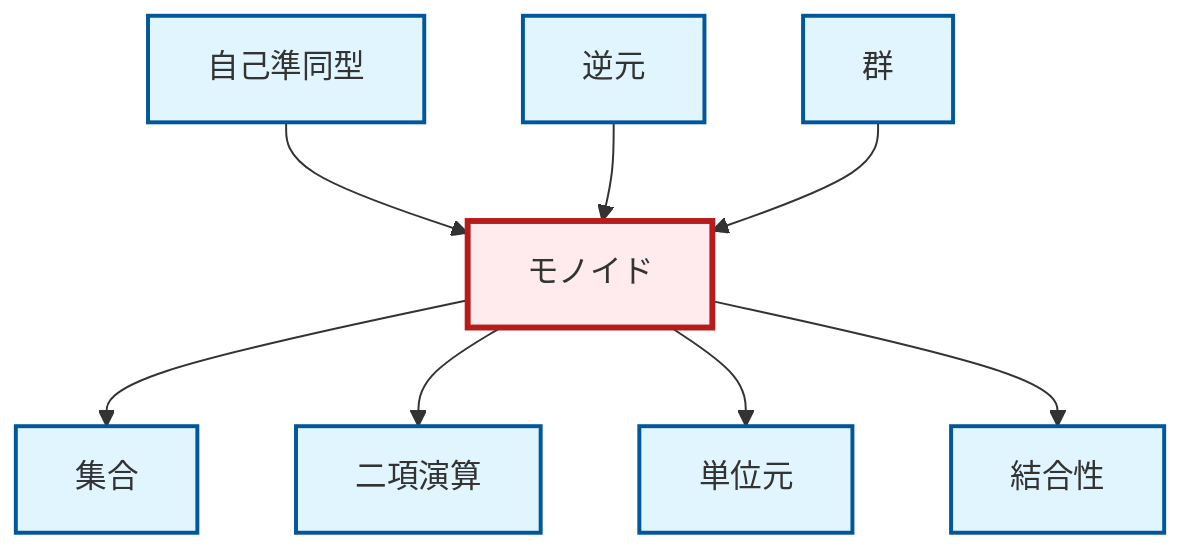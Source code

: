 graph TD
    classDef definition fill:#e1f5fe,stroke:#01579b,stroke-width:2px
    classDef theorem fill:#f3e5f5,stroke:#4a148c,stroke-width:2px
    classDef axiom fill:#fff3e0,stroke:#e65100,stroke-width:2px
    classDef example fill:#e8f5e9,stroke:#1b5e20,stroke-width:2px
    classDef current fill:#ffebee,stroke:#b71c1c,stroke-width:3px
    def-binary-operation["二項演算"]:::definition
    def-associativity["結合性"]:::definition
    def-identity-element["単位元"]:::definition
    def-group["群"]:::definition
    def-endomorphism["自己準同型"]:::definition
    def-monoid["モノイド"]:::definition
    def-inverse-element["逆元"]:::definition
    def-set["集合"]:::definition
    def-monoid --> def-set
    def-monoid --> def-binary-operation
    def-endomorphism --> def-monoid
    def-inverse-element --> def-monoid
    def-group --> def-monoid
    def-monoid --> def-identity-element
    def-monoid --> def-associativity
    class def-monoid current